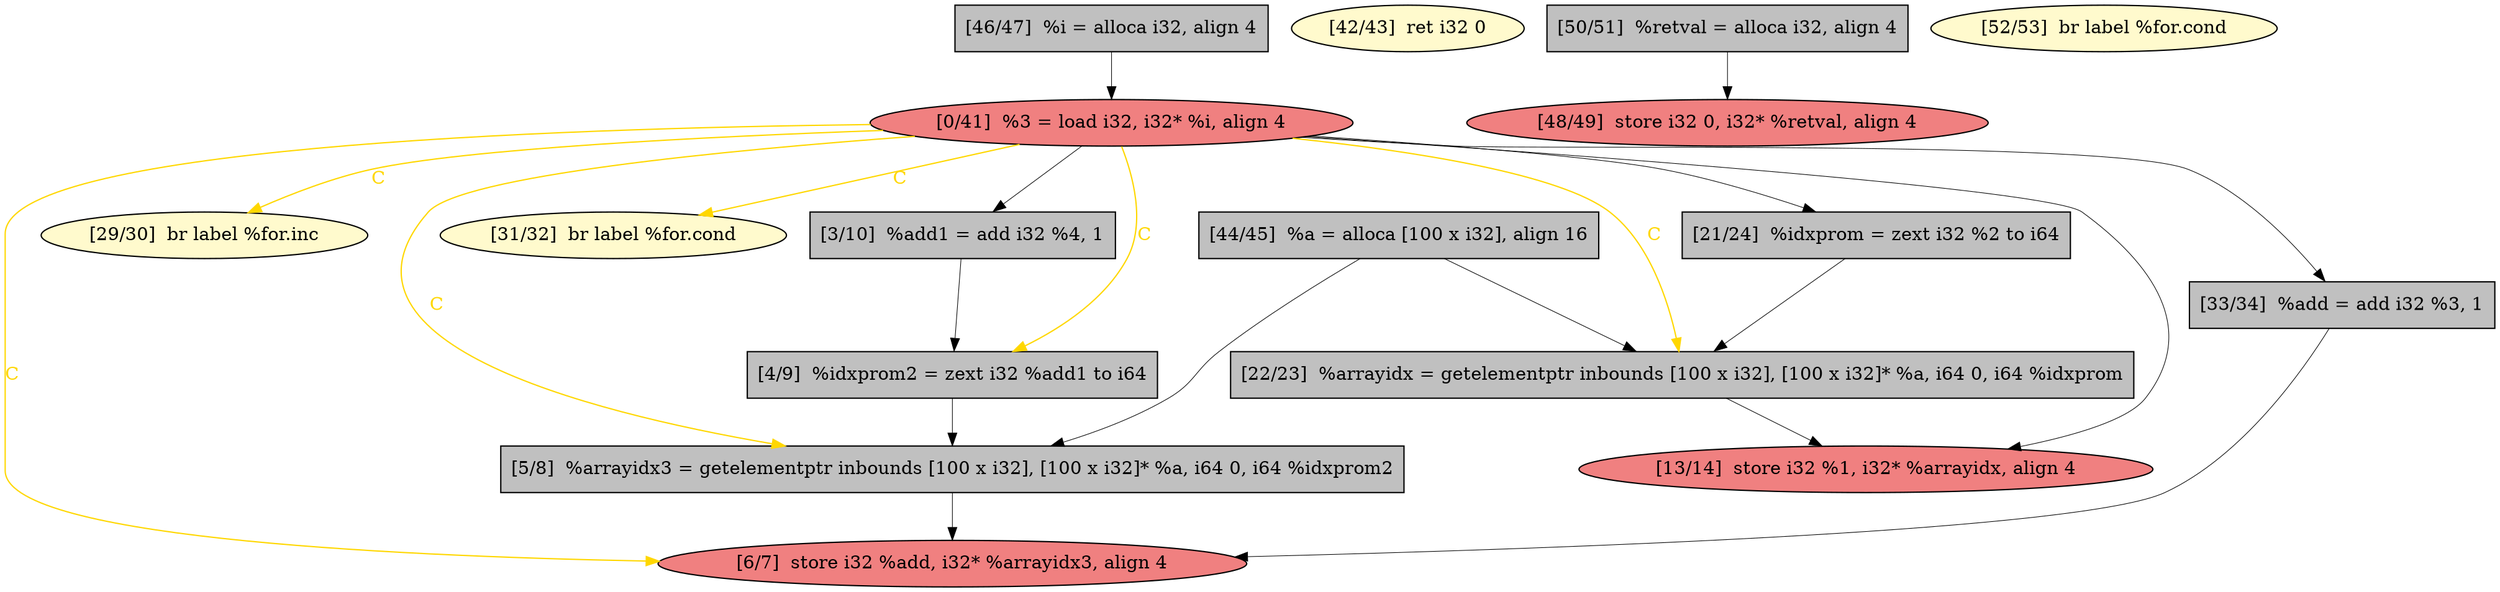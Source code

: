 
digraph G {


node70 [fillcolor=lemonchiffon,label="[29/30]  br label %for.inc",shape=ellipse,style=filled ]
node59 [fillcolor=lemonchiffon,label="[42/43]  ret i32 0",shape=ellipse,style=filled ]
node60 [fillcolor=lightcoral,label="[48/49]  store i32 0, i32* %retval, align 4",shape=ellipse,style=filled ]
node58 [fillcolor=grey,label="[46/47]  %i = alloca i32, align 4",shape=rectangle,style=filled ]
node56 [fillcolor=lightcoral,label="[6/7]  store i32 %add, i32* %arrayidx3, align 4",shape=ellipse,style=filled ]
node57 [fillcolor=lemonchiffon,label="[52/53]  br label %for.cond",shape=ellipse,style=filled ]
node54 [fillcolor=lemonchiffon,label="[31/32]  br label %for.cond",shape=ellipse,style=filled ]
node61 [fillcolor=grey,label="[50/51]  %retval = alloca i32, align 4",shape=rectangle,style=filled ]
node63 [fillcolor=grey,label="[5/8]  %arrayidx3 = getelementptr inbounds [100 x i32], [100 x i32]* %a, i64 0, i64 %idxprom2",shape=rectangle,style=filled ]
node69 [fillcolor=lightcoral,label="[13/14]  store i32 %1, i32* %arrayidx, align 4",shape=ellipse,style=filled ]
node68 [fillcolor=grey,label="[4/9]  %idxprom2 = zext i32 %add1 to i64",shape=rectangle,style=filled ]
node62 [fillcolor=lightcoral,label="[0/41]  %3 = load i32, i32* %i, align 4",shape=ellipse,style=filled ]
node64 [fillcolor=grey,label="[21/24]  %idxprom = zext i32 %2 to i64",shape=rectangle,style=filled ]
node65 [fillcolor=grey,label="[3/10]  %add1 = add i32 %4, 1",shape=rectangle,style=filled ]
node55 [fillcolor=grey,label="[44/45]  %a = alloca [100 x i32], align 16",shape=rectangle,style=filled ]
node66 [fillcolor=grey,label="[33/34]  %add = add i32 %3, 1",shape=rectangle,style=filled ]
node67 [fillcolor=grey,label="[22/23]  %arrayidx = getelementptr inbounds [100 x i32], [100 x i32]* %a, i64 0, i64 %idxprom",shape=rectangle,style=filled ]

node62->node63 [style=solid,color=gold,label="C",penwidth=1.0,fontcolor=gold ]
node62->node70 [style=solid,color=gold,label="C",penwidth=1.0,fontcolor=gold ]
node62->node67 [style=solid,color=gold,label="C",penwidth=1.0,fontcolor=gold ]
node62->node56 [style=solid,color=gold,label="C",penwidth=1.0,fontcolor=gold ]
node67->node69 [style=solid,color=black,label="",penwidth=0.5,fontcolor=black ]
node62->node64 [style=solid,color=black,label="",penwidth=0.5,fontcolor=black ]
node58->node62 [style=solid,color=black,label="",penwidth=0.5,fontcolor=black ]
node68->node63 [style=solid,color=black,label="",penwidth=0.5,fontcolor=black ]
node65->node68 [style=solid,color=black,label="",penwidth=0.5,fontcolor=black ]
node61->node60 [style=solid,color=black,label="",penwidth=0.5,fontcolor=black ]
node55->node67 [style=solid,color=black,label="",penwidth=0.5,fontcolor=black ]
node62->node65 [style=solid,color=black,label="",penwidth=0.5,fontcolor=black ]
node55->node63 [style=solid,color=black,label="",penwidth=0.5,fontcolor=black ]
node66->node56 [style=solid,color=black,label="",penwidth=0.5,fontcolor=black ]
node62->node68 [style=solid,color=gold,label="C",penwidth=1.0,fontcolor=gold ]
node62->node54 [style=solid,color=gold,label="C",penwidth=1.0,fontcolor=gold ]
node64->node67 [style=solid,color=black,label="",penwidth=0.5,fontcolor=black ]
node63->node56 [style=solid,color=black,label="",penwidth=0.5,fontcolor=black ]
node62->node66 [style=solid,color=black,label="",penwidth=0.5,fontcolor=black ]
node62->node69 [style=solid,color=black,label="",penwidth=0.5,fontcolor=black ]


}
